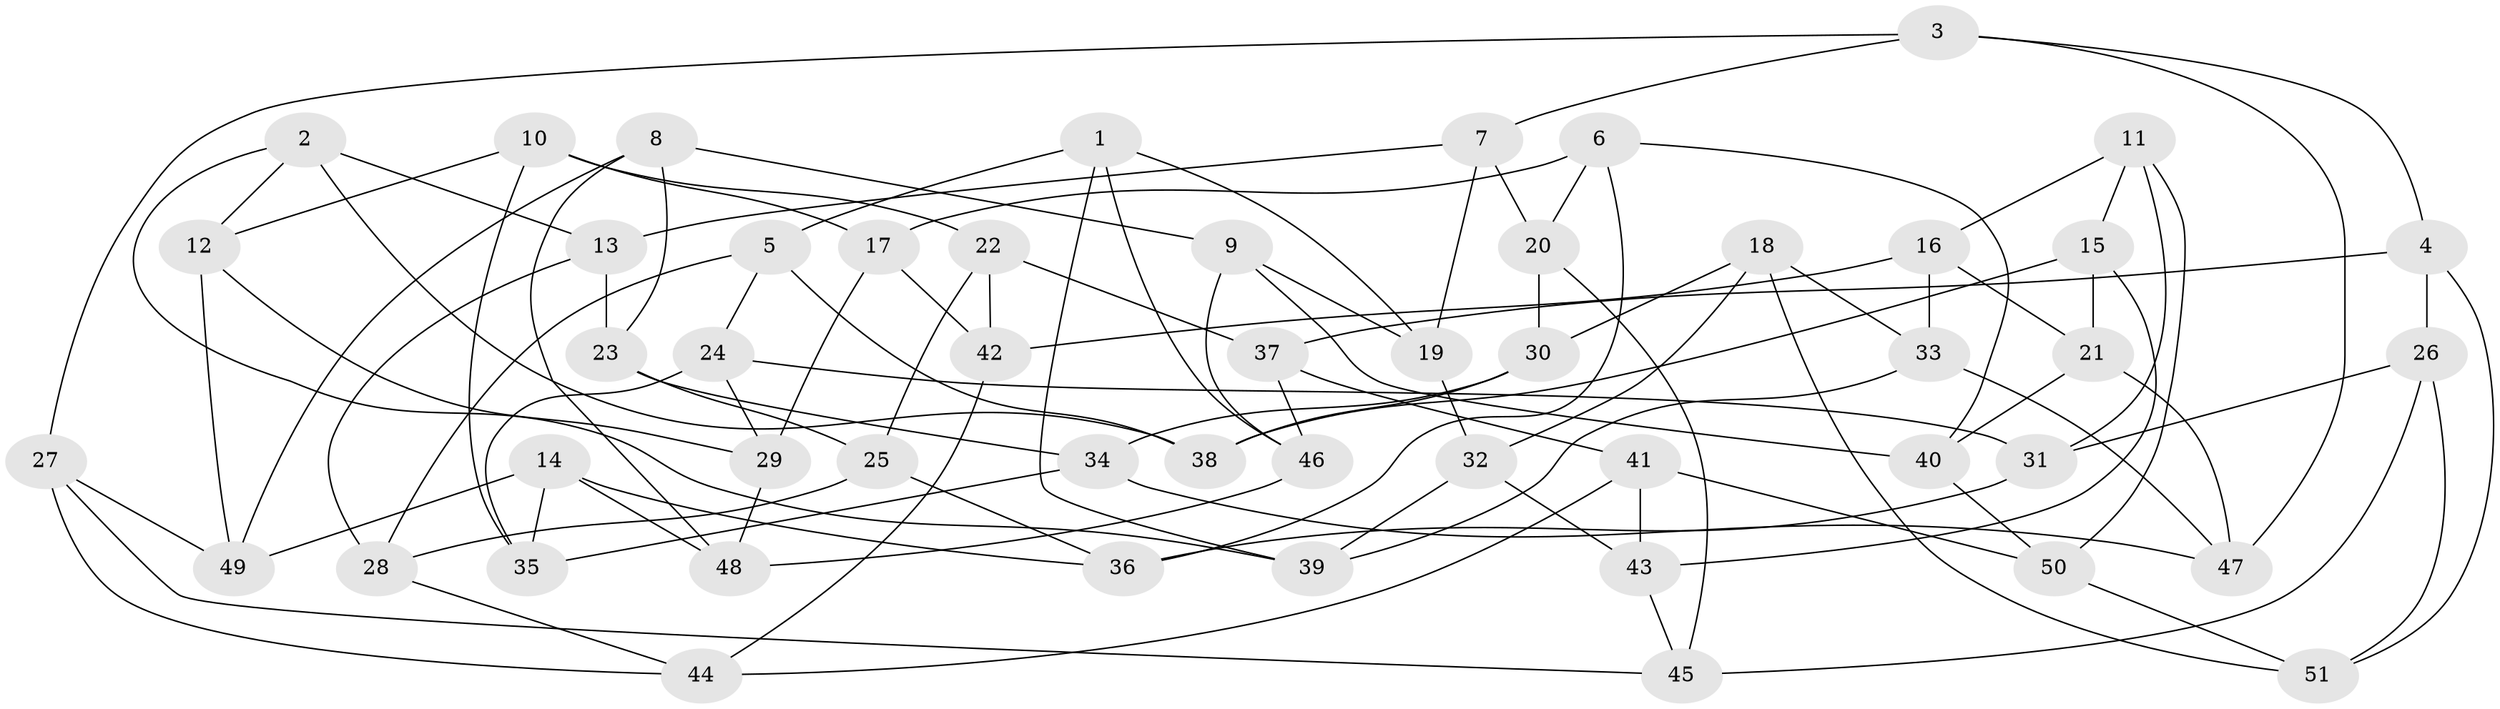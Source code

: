 // coarse degree distribution, {4: 0.6666666666666666, 5: 0.19444444444444445, 6: 0.1111111111111111, 3: 0.027777777777777776}
// Generated by graph-tools (version 1.1) at 2025/38/03/04/25 23:38:19]
// undirected, 51 vertices, 102 edges
graph export_dot {
  node [color=gray90,style=filled];
  1;
  2;
  3;
  4;
  5;
  6;
  7;
  8;
  9;
  10;
  11;
  12;
  13;
  14;
  15;
  16;
  17;
  18;
  19;
  20;
  21;
  22;
  23;
  24;
  25;
  26;
  27;
  28;
  29;
  30;
  31;
  32;
  33;
  34;
  35;
  36;
  37;
  38;
  39;
  40;
  41;
  42;
  43;
  44;
  45;
  46;
  47;
  48;
  49;
  50;
  51;
  1 -- 39;
  1 -- 46;
  1 -- 19;
  1 -- 5;
  2 -- 13;
  2 -- 39;
  2 -- 12;
  2 -- 38;
  3 -- 7;
  3 -- 47;
  3 -- 4;
  3 -- 27;
  4 -- 37;
  4 -- 51;
  4 -- 26;
  5 -- 28;
  5 -- 38;
  5 -- 24;
  6 -- 17;
  6 -- 40;
  6 -- 36;
  6 -- 20;
  7 -- 20;
  7 -- 13;
  7 -- 19;
  8 -- 9;
  8 -- 49;
  8 -- 48;
  8 -- 23;
  9 -- 40;
  9 -- 46;
  9 -- 19;
  10 -- 35;
  10 -- 22;
  10 -- 12;
  10 -- 17;
  11 -- 50;
  11 -- 15;
  11 -- 31;
  11 -- 16;
  12 -- 49;
  12 -- 29;
  13 -- 28;
  13 -- 23;
  14 -- 35;
  14 -- 49;
  14 -- 48;
  14 -- 36;
  15 -- 21;
  15 -- 38;
  15 -- 43;
  16 -- 33;
  16 -- 21;
  16 -- 42;
  17 -- 29;
  17 -- 42;
  18 -- 32;
  18 -- 51;
  18 -- 33;
  18 -- 30;
  19 -- 32;
  20 -- 45;
  20 -- 30;
  21 -- 47;
  21 -- 40;
  22 -- 42;
  22 -- 25;
  22 -- 37;
  23 -- 25;
  23 -- 34;
  24 -- 31;
  24 -- 35;
  24 -- 29;
  25 -- 28;
  25 -- 36;
  26 -- 51;
  26 -- 45;
  26 -- 31;
  27 -- 45;
  27 -- 49;
  27 -- 44;
  28 -- 44;
  29 -- 48;
  30 -- 34;
  30 -- 38;
  31 -- 36;
  32 -- 39;
  32 -- 43;
  33 -- 39;
  33 -- 47;
  34 -- 47;
  34 -- 35;
  37 -- 46;
  37 -- 41;
  40 -- 50;
  41 -- 50;
  41 -- 44;
  41 -- 43;
  42 -- 44;
  43 -- 45;
  46 -- 48;
  50 -- 51;
}
